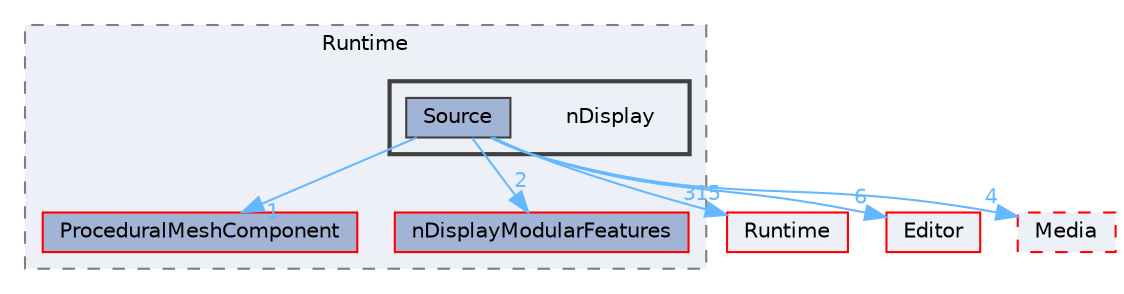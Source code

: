 digraph "nDisplay"
{
 // INTERACTIVE_SVG=YES
 // LATEX_PDF_SIZE
  bgcolor="transparent";
  edge [fontname=Helvetica,fontsize=10,labelfontname=Helvetica,labelfontsize=10];
  node [fontname=Helvetica,fontsize=10,shape=box,height=0.2,width=0.4];
  compound=true
  subgraph clusterdir_a60e1ce30f7313164a0e11a69cddad56 {
    graph [ bgcolor="#edf0f7", pencolor="grey50", label="Runtime", fontname=Helvetica,fontsize=10 style="filled,dashed", URL="dir_a60e1ce30f7313164a0e11a69cddad56.html",tooltip=""]
  dir_18f6a0de9fd8cd322aba1ce25fd47a39 [label="ProceduralMeshComponent", fillcolor="#a2b4d6", color="red", style="filled", URL="dir_18f6a0de9fd8cd322aba1ce25fd47a39.html",tooltip=""];
  dir_3a48a7104335b96ad55b61ee490980f0 [label="nDisplayModularFeatures", fillcolor="#a2b4d6", color="red", style="filled", URL="dir_3a48a7104335b96ad55b61ee490980f0.html",tooltip=""];
  subgraph clusterdir_34fc0e4ee0b6c717ac7074402b7ef419 {
    graph [ bgcolor="#edf0f7", pencolor="grey25", label="", fontname=Helvetica,fontsize=10 style="filled,bold", URL="dir_34fc0e4ee0b6c717ac7074402b7ef419.html",tooltip=""]
    dir_34fc0e4ee0b6c717ac7074402b7ef419 [shape=plaintext, label="nDisplay"];
  dir_acbfb3df7bc9decc780320b5cf3ee935 [label="Source", fillcolor="#a2b4d6", color="grey25", style="filled", URL="dir_acbfb3df7bc9decc780320b5cf3ee935.html",tooltip=""];
  }
  }
  dir_7536b172fbd480bfd146a1b1acd6856b [label="Runtime", fillcolor="#edf0f7", color="red", style="filled", URL="dir_7536b172fbd480bfd146a1b1acd6856b.html",tooltip=""];
  dir_b26507eead720464ba2ac6bbc6dcec5f [label="Editor", fillcolor="#edf0f7", color="red", style="filled", URL="dir_b26507eead720464ba2ac6bbc6dcec5f.html",tooltip=""];
  dir_e7545ee2be72abf41ff78291809f57ef [label="Media", fillcolor="#edf0f7", color="red", style="filled,dashed", URL="dir_e7545ee2be72abf41ff78291809f57ef.html",tooltip=""];
  dir_acbfb3df7bc9decc780320b5cf3ee935->dir_18f6a0de9fd8cd322aba1ce25fd47a39 [headlabel="1", labeldistance=1.5 headhref="dir_001115_000769.html" href="dir_001115_000769.html" color="steelblue1" fontcolor="steelblue1"];
  dir_acbfb3df7bc9decc780320b5cf3ee935->dir_3a48a7104335b96ad55b61ee490980f0 [headlabel="2", labeldistance=1.5 headhref="dir_001115_000687.html" href="dir_001115_000687.html" color="steelblue1" fontcolor="steelblue1"];
  dir_acbfb3df7bc9decc780320b5cf3ee935->dir_7536b172fbd480bfd146a1b1acd6856b [headlabel="315", labeldistance=1.5 headhref="dir_001115_000984.html" href="dir_001115_000984.html" color="steelblue1" fontcolor="steelblue1"];
  dir_acbfb3df7bc9decc780320b5cf3ee935->dir_b26507eead720464ba2ac6bbc6dcec5f [headlabel="6", labeldistance=1.5 headhref="dir_001115_000357.html" href="dir_001115_000357.html" color="steelblue1" fontcolor="steelblue1"];
  dir_acbfb3df7bc9decc780320b5cf3ee935->dir_e7545ee2be72abf41ff78291809f57ef [headlabel="4", labeldistance=1.5 headhref="dir_001115_000610.html" href="dir_001115_000610.html" color="steelblue1" fontcolor="steelblue1"];
}
